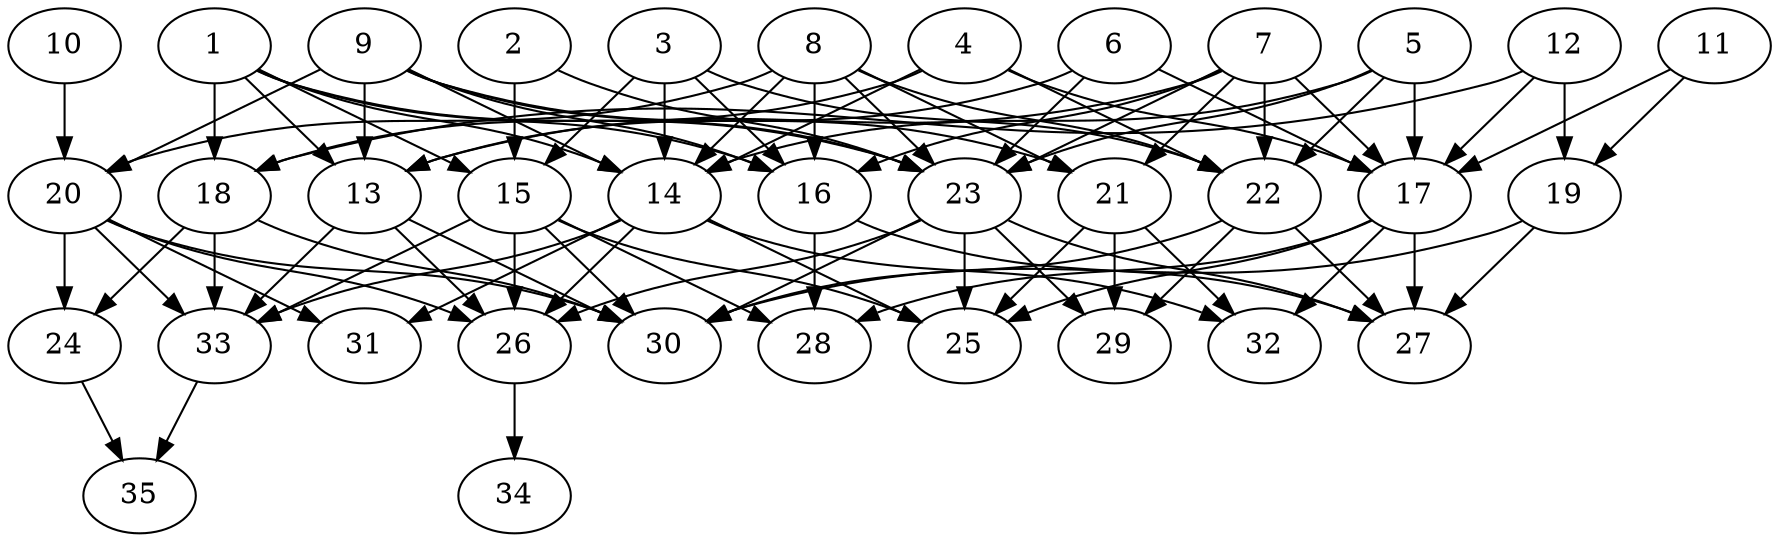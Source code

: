 // DAG automatically generated by daggen at Thu Oct  3 14:05:37 2019
// ./daggen --dot -n 35 --ccr 0.5 --fat 0.7 --regular 0.9 --density 0.6 --mindata 5242880 --maxdata 52428800 
digraph G {
  1 [size="80484352", alpha="0.04", expect_size="40242176"] 
  1 -> 13 [size ="40242176"]
  1 -> 14 [size ="40242176"]
  1 -> 15 [size ="40242176"]
  1 -> 16 [size ="40242176"]
  1 -> 18 [size ="40242176"]
  1 -> 23 [size ="40242176"]
  2 [size="53057536", alpha="0.02", expect_size="26528768"] 
  2 -> 15 [size ="26528768"]
  2 -> 23 [size ="26528768"]
  3 [size="28895232", alpha="0.12", expect_size="14447616"] 
  3 -> 14 [size ="14447616"]
  3 -> 15 [size ="14447616"]
  3 -> 16 [size ="14447616"]
  3 -> 22 [size ="14447616"]
  4 [size="14780416", alpha="0.00", expect_size="7390208"] 
  4 -> 14 [size ="7390208"]
  4 -> 17 [size ="7390208"]
  4 -> 18 [size ="7390208"]
  4 -> 22 [size ="7390208"]
  5 [size="58439680", alpha="0.06", expect_size="29219840"] 
  5 -> 14 [size ="29219840"]
  5 -> 17 [size ="29219840"]
  5 -> 22 [size ="29219840"]
  5 -> 23 [size ="29219840"]
  6 [size="98342912", alpha="0.09", expect_size="49171456"] 
  6 -> 13 [size ="49171456"]
  6 -> 17 [size ="49171456"]
  6 -> 23 [size ="49171456"]
  7 [size="48977920", alpha="0.09", expect_size="24488960"] 
  7 -> 13 [size ="24488960"]
  7 -> 16 [size ="24488960"]
  7 -> 17 [size ="24488960"]
  7 -> 21 [size ="24488960"]
  7 -> 22 [size ="24488960"]
  7 -> 23 [size ="24488960"]
  8 [size="76568576", alpha="0.15", expect_size="38284288"] 
  8 -> 14 [size ="38284288"]
  8 -> 16 [size ="38284288"]
  8 -> 20 [size ="38284288"]
  8 -> 21 [size ="38284288"]
  8 -> 22 [size ="38284288"]
  8 -> 23 [size ="38284288"]
  9 [size="34162688", alpha="0.12", expect_size="17081344"] 
  9 -> 13 [size ="17081344"]
  9 -> 14 [size ="17081344"]
  9 -> 16 [size ="17081344"]
  9 -> 20 [size ="17081344"]
  9 -> 21 [size ="17081344"]
  9 -> 23 [size ="17081344"]
  10 [size="18595840", alpha="0.13", expect_size="9297920"] 
  10 -> 20 [size ="9297920"]
  11 [size="67129344", alpha="0.09", expect_size="33564672"] 
  11 -> 17 [size ="33564672"]
  11 -> 19 [size ="33564672"]
  12 [size="84215808", alpha="0.06", expect_size="42107904"] 
  12 -> 17 [size ="42107904"]
  12 -> 18 [size ="42107904"]
  12 -> 19 [size ="42107904"]
  13 [size="94760960", alpha="0.13", expect_size="47380480"] 
  13 -> 26 [size ="47380480"]
  13 -> 30 [size ="47380480"]
  13 -> 33 [size ="47380480"]
  14 [size="56991744", alpha="0.10", expect_size="28495872"] 
  14 -> 25 [size ="28495872"]
  14 -> 26 [size ="28495872"]
  14 -> 31 [size ="28495872"]
  14 -> 32 [size ="28495872"]
  14 -> 33 [size ="28495872"]
  15 [size="57511936", alpha="0.14", expect_size="28755968"] 
  15 -> 25 [size ="28755968"]
  15 -> 26 [size ="28755968"]
  15 -> 28 [size ="28755968"]
  15 -> 30 [size ="28755968"]
  15 -> 33 [size ="28755968"]
  16 [size="85872640", alpha="0.10", expect_size="42936320"] 
  16 -> 27 [size ="42936320"]
  16 -> 28 [size ="42936320"]
  17 [size="35893248", alpha="0.15", expect_size="17946624"] 
  17 -> 25 [size ="17946624"]
  17 -> 27 [size ="17946624"]
  17 -> 28 [size ="17946624"]
  17 -> 32 [size ="17946624"]
  18 [size="77588480", alpha="0.19", expect_size="38794240"] 
  18 -> 24 [size ="38794240"]
  18 -> 30 [size ="38794240"]
  18 -> 33 [size ="38794240"]
  19 [size="53393408", alpha="0.19", expect_size="26696704"] 
  19 -> 27 [size ="26696704"]
  19 -> 30 [size ="26696704"]
  20 [size="16599040", alpha="0.04", expect_size="8299520"] 
  20 -> 24 [size ="8299520"]
  20 -> 26 [size ="8299520"]
  20 -> 30 [size ="8299520"]
  20 -> 31 [size ="8299520"]
  20 -> 33 [size ="8299520"]
  21 [size="79450112", alpha="0.04", expect_size="39725056"] 
  21 -> 25 [size ="39725056"]
  21 -> 29 [size ="39725056"]
  21 -> 32 [size ="39725056"]
  22 [size="26574848", alpha="0.13", expect_size="13287424"] 
  22 -> 27 [size ="13287424"]
  22 -> 29 [size ="13287424"]
  22 -> 30 [size ="13287424"]
  23 [size="52850688", alpha="0.06", expect_size="26425344"] 
  23 -> 25 [size ="26425344"]
  23 -> 26 [size ="26425344"]
  23 -> 27 [size ="26425344"]
  23 -> 29 [size ="26425344"]
  23 -> 30 [size ="26425344"]
  24 [size="18630656", alpha="0.00", expect_size="9315328"] 
  24 -> 35 [size ="9315328"]
  25 [size="64978944", alpha="0.05", expect_size="32489472"] 
  26 [size="35635200", alpha="0.07", expect_size="17817600"] 
  26 -> 34 [size ="17817600"]
  27 [size="81967104", alpha="0.18", expect_size="40983552"] 
  28 [size="60561408", alpha="0.03", expect_size="30280704"] 
  29 [size="54796288", alpha="0.13", expect_size="27398144"] 
  30 [size="49006592", alpha="0.05", expect_size="24503296"] 
  31 [size="68259840", alpha="0.08", expect_size="34129920"] 
  32 [size="88182784", alpha="0.08", expect_size="44091392"] 
  33 [size="56975360", alpha="0.05", expect_size="28487680"] 
  33 -> 35 [size ="28487680"]
  34 [size="87420928", alpha="0.12", expect_size="43710464"] 
  35 [size="89444352", alpha="0.09", expect_size="44722176"] 
}
